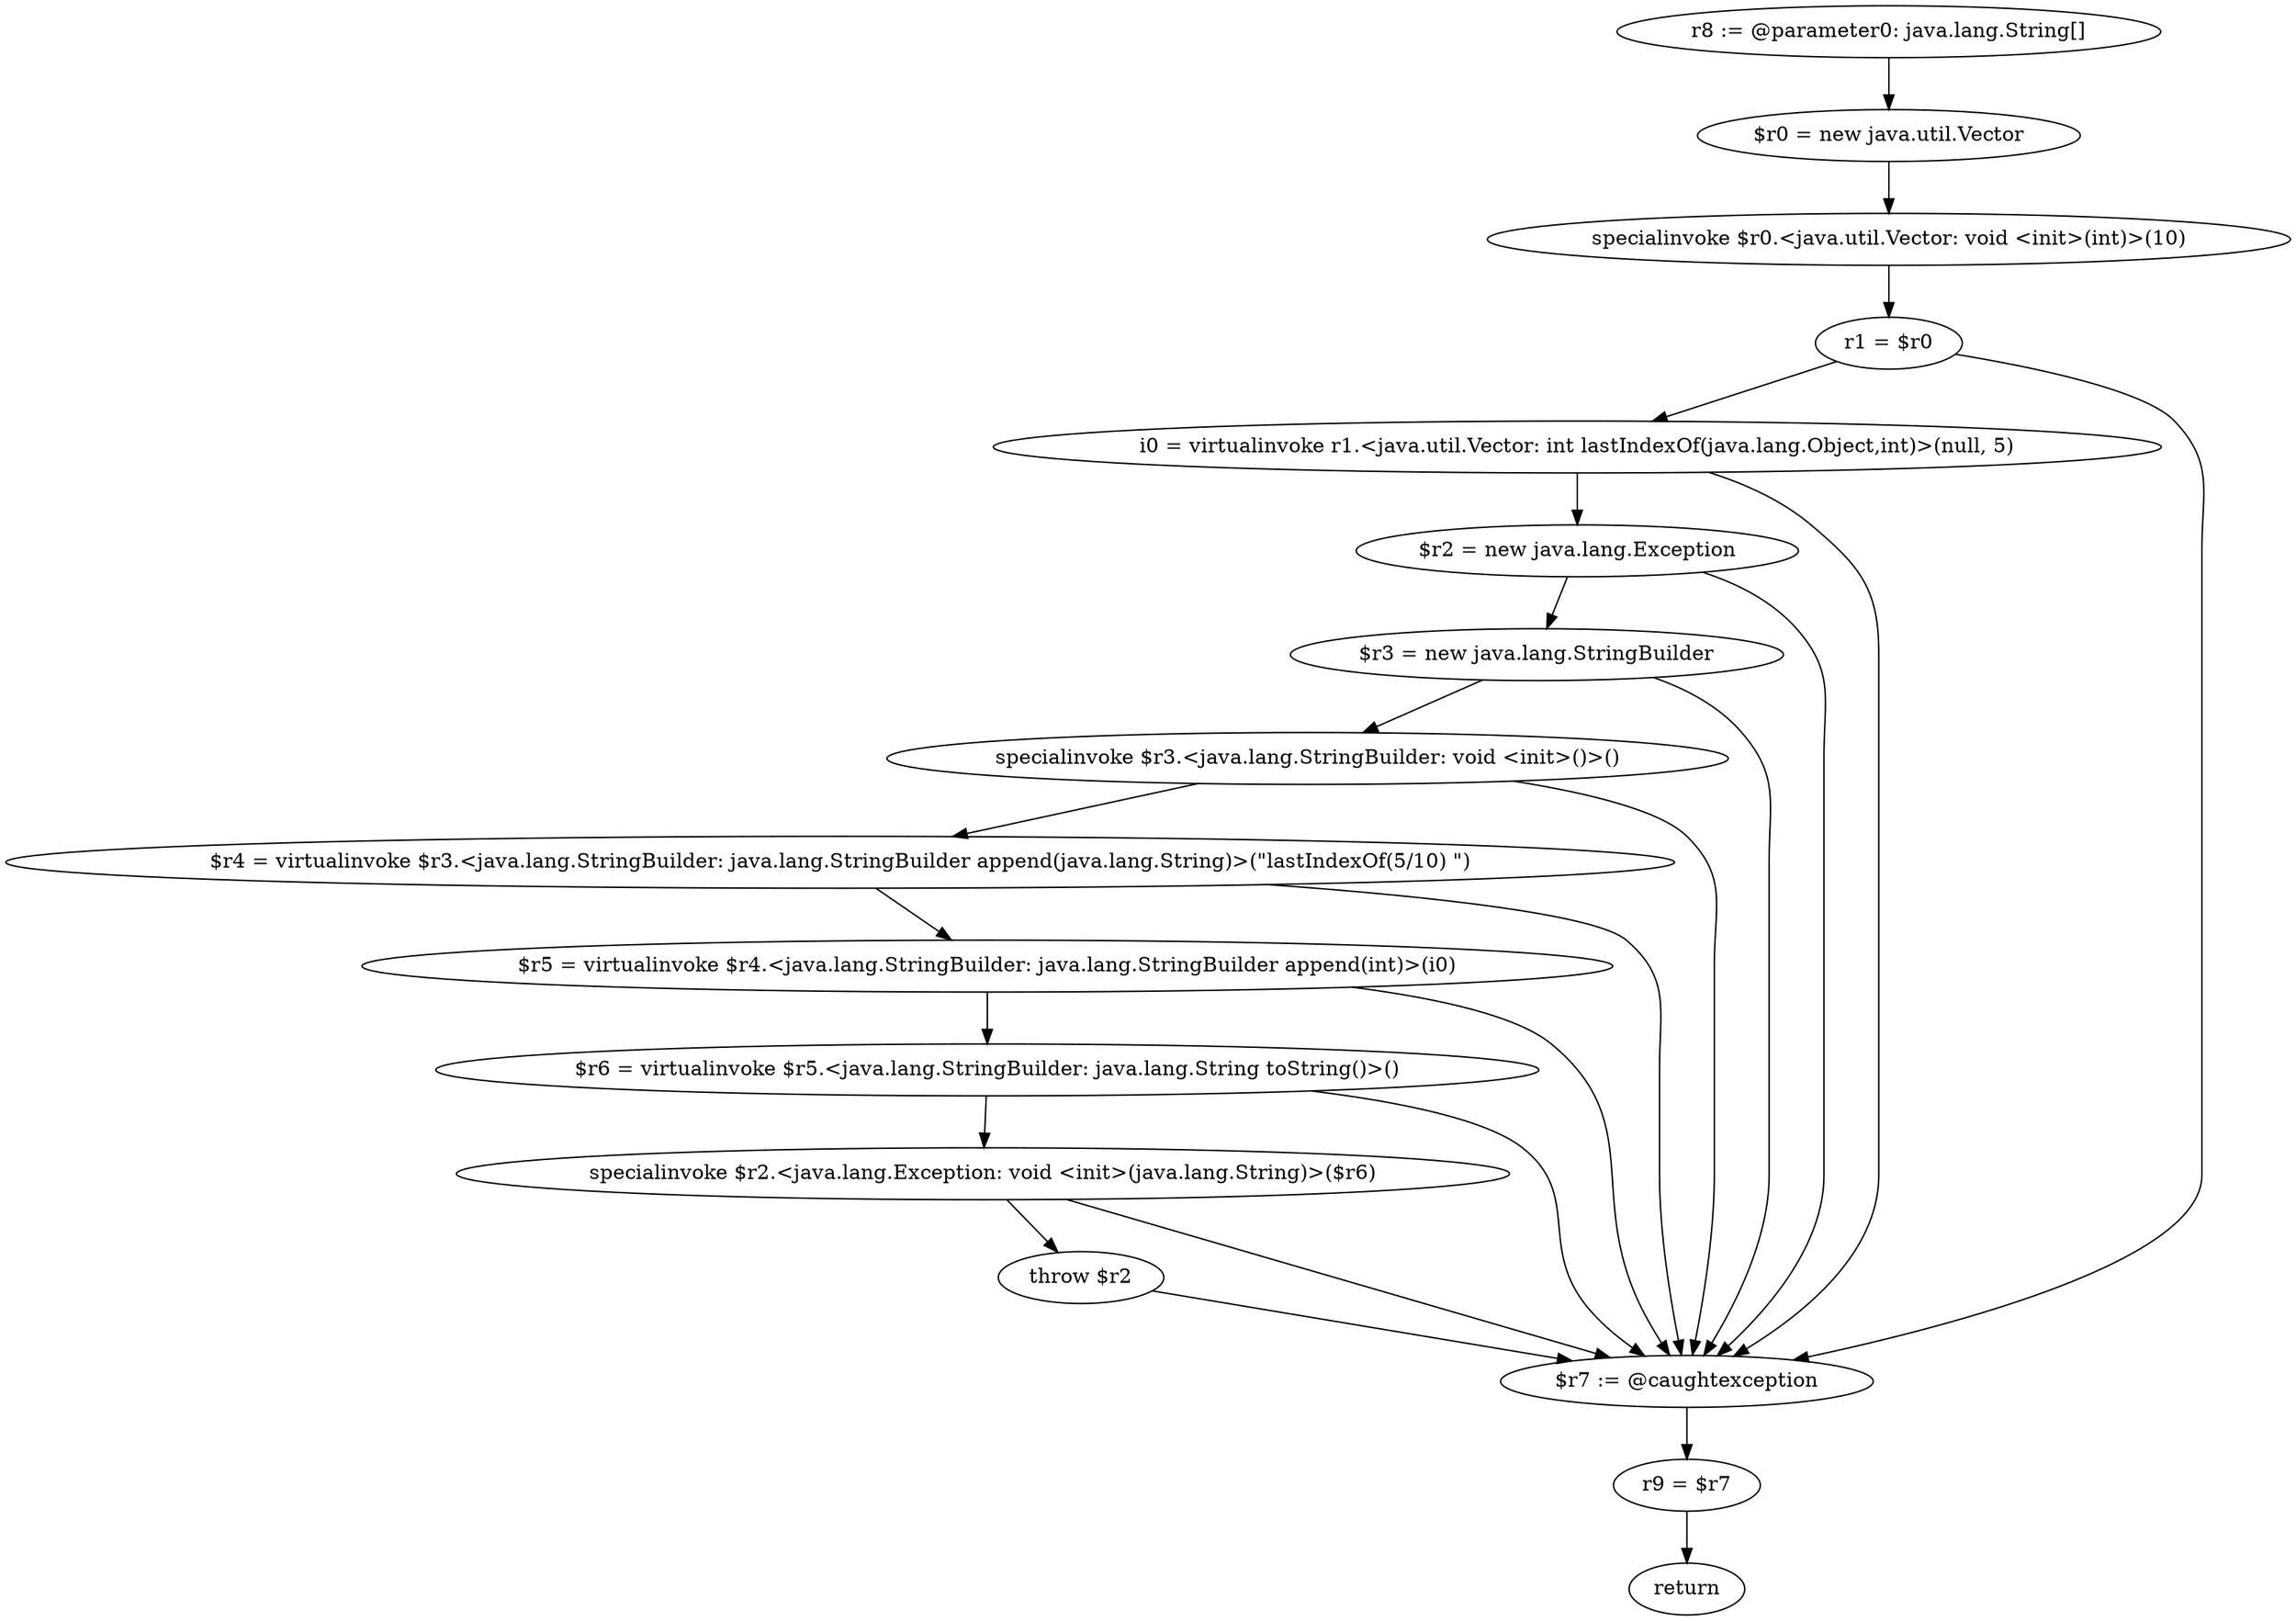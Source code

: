 digraph "unitGraph" {
    "r8 := @parameter0: java.lang.String[]"
    "$r0 = new java.util.Vector"
    "specialinvoke $r0.<java.util.Vector: void <init>(int)>(10)"
    "r1 = $r0"
    "i0 = virtualinvoke r1.<java.util.Vector: int lastIndexOf(java.lang.Object,int)>(null, 5)"
    "$r2 = new java.lang.Exception"
    "$r3 = new java.lang.StringBuilder"
    "specialinvoke $r3.<java.lang.StringBuilder: void <init>()>()"
    "$r4 = virtualinvoke $r3.<java.lang.StringBuilder: java.lang.StringBuilder append(java.lang.String)>(\"lastIndexOf(5/10) \")"
    "$r5 = virtualinvoke $r4.<java.lang.StringBuilder: java.lang.StringBuilder append(int)>(i0)"
    "$r6 = virtualinvoke $r5.<java.lang.StringBuilder: java.lang.String toString()>()"
    "specialinvoke $r2.<java.lang.Exception: void <init>(java.lang.String)>($r6)"
    "throw $r2"
    "$r7 := @caughtexception"
    "r9 = $r7"
    "return"
    "r8 := @parameter0: java.lang.String[]"->"$r0 = new java.util.Vector";
    "$r0 = new java.util.Vector"->"specialinvoke $r0.<java.util.Vector: void <init>(int)>(10)";
    "specialinvoke $r0.<java.util.Vector: void <init>(int)>(10)"->"r1 = $r0";
    "r1 = $r0"->"i0 = virtualinvoke r1.<java.util.Vector: int lastIndexOf(java.lang.Object,int)>(null, 5)";
    "r1 = $r0"->"$r7 := @caughtexception";
    "i0 = virtualinvoke r1.<java.util.Vector: int lastIndexOf(java.lang.Object,int)>(null, 5)"->"$r2 = new java.lang.Exception";
    "i0 = virtualinvoke r1.<java.util.Vector: int lastIndexOf(java.lang.Object,int)>(null, 5)"->"$r7 := @caughtexception";
    "$r2 = new java.lang.Exception"->"$r3 = new java.lang.StringBuilder";
    "$r2 = new java.lang.Exception"->"$r7 := @caughtexception";
    "$r3 = new java.lang.StringBuilder"->"specialinvoke $r3.<java.lang.StringBuilder: void <init>()>()";
    "$r3 = new java.lang.StringBuilder"->"$r7 := @caughtexception";
    "specialinvoke $r3.<java.lang.StringBuilder: void <init>()>()"->"$r4 = virtualinvoke $r3.<java.lang.StringBuilder: java.lang.StringBuilder append(java.lang.String)>(\"lastIndexOf(5/10) \")";
    "specialinvoke $r3.<java.lang.StringBuilder: void <init>()>()"->"$r7 := @caughtexception";
    "$r4 = virtualinvoke $r3.<java.lang.StringBuilder: java.lang.StringBuilder append(java.lang.String)>(\"lastIndexOf(5/10) \")"->"$r5 = virtualinvoke $r4.<java.lang.StringBuilder: java.lang.StringBuilder append(int)>(i0)";
    "$r4 = virtualinvoke $r3.<java.lang.StringBuilder: java.lang.StringBuilder append(java.lang.String)>(\"lastIndexOf(5/10) \")"->"$r7 := @caughtexception";
    "$r5 = virtualinvoke $r4.<java.lang.StringBuilder: java.lang.StringBuilder append(int)>(i0)"->"$r6 = virtualinvoke $r5.<java.lang.StringBuilder: java.lang.String toString()>()";
    "$r5 = virtualinvoke $r4.<java.lang.StringBuilder: java.lang.StringBuilder append(int)>(i0)"->"$r7 := @caughtexception";
    "$r6 = virtualinvoke $r5.<java.lang.StringBuilder: java.lang.String toString()>()"->"specialinvoke $r2.<java.lang.Exception: void <init>(java.lang.String)>($r6)";
    "$r6 = virtualinvoke $r5.<java.lang.StringBuilder: java.lang.String toString()>()"->"$r7 := @caughtexception";
    "specialinvoke $r2.<java.lang.Exception: void <init>(java.lang.String)>($r6)"->"throw $r2";
    "specialinvoke $r2.<java.lang.Exception: void <init>(java.lang.String)>($r6)"->"$r7 := @caughtexception";
    "throw $r2"->"$r7 := @caughtexception";
    "$r7 := @caughtexception"->"r9 = $r7";
    "r9 = $r7"->"return";
}
